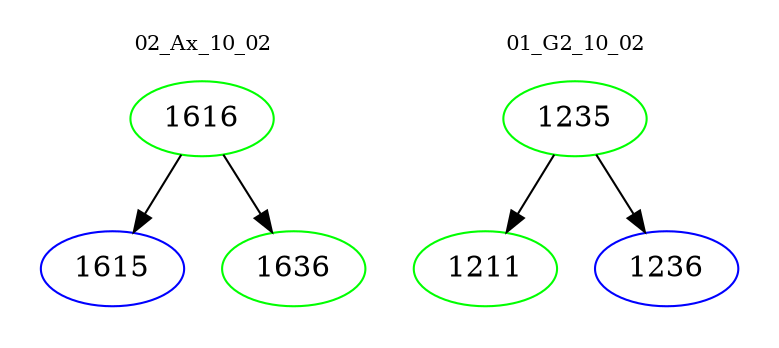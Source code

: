 digraph{
subgraph cluster_0 {
color = white
label = "02_Ax_10_02";
fontsize=10;
T0_1616 [label="1616", color="green"]
T0_1616 -> T0_1615 [color="black"]
T0_1615 [label="1615", color="blue"]
T0_1616 -> T0_1636 [color="black"]
T0_1636 [label="1636", color="green"]
}
subgraph cluster_1 {
color = white
label = "01_G2_10_02";
fontsize=10;
T1_1235 [label="1235", color="green"]
T1_1235 -> T1_1211 [color="black"]
T1_1211 [label="1211", color="green"]
T1_1235 -> T1_1236 [color="black"]
T1_1236 [label="1236", color="blue"]
}
}
